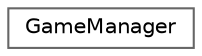 digraph "Graphical Class Hierarchy"
{
 // LATEX_PDF_SIZE
  bgcolor="transparent";
  edge [fontname=Helvetica,fontsize=10,labelfontname=Helvetica,labelfontsize=10];
  node [fontname=Helvetica,fontsize=10,shape=box,height=0.2,width=0.4];
  rankdir="LR";
  Node0 [id="Node000000",label="GameManager",height=0.2,width=0.4,color="grey40", fillcolor="white", style="filled",URL="$class_game_manager.html",tooltip="A class representing the game manager."];
}
